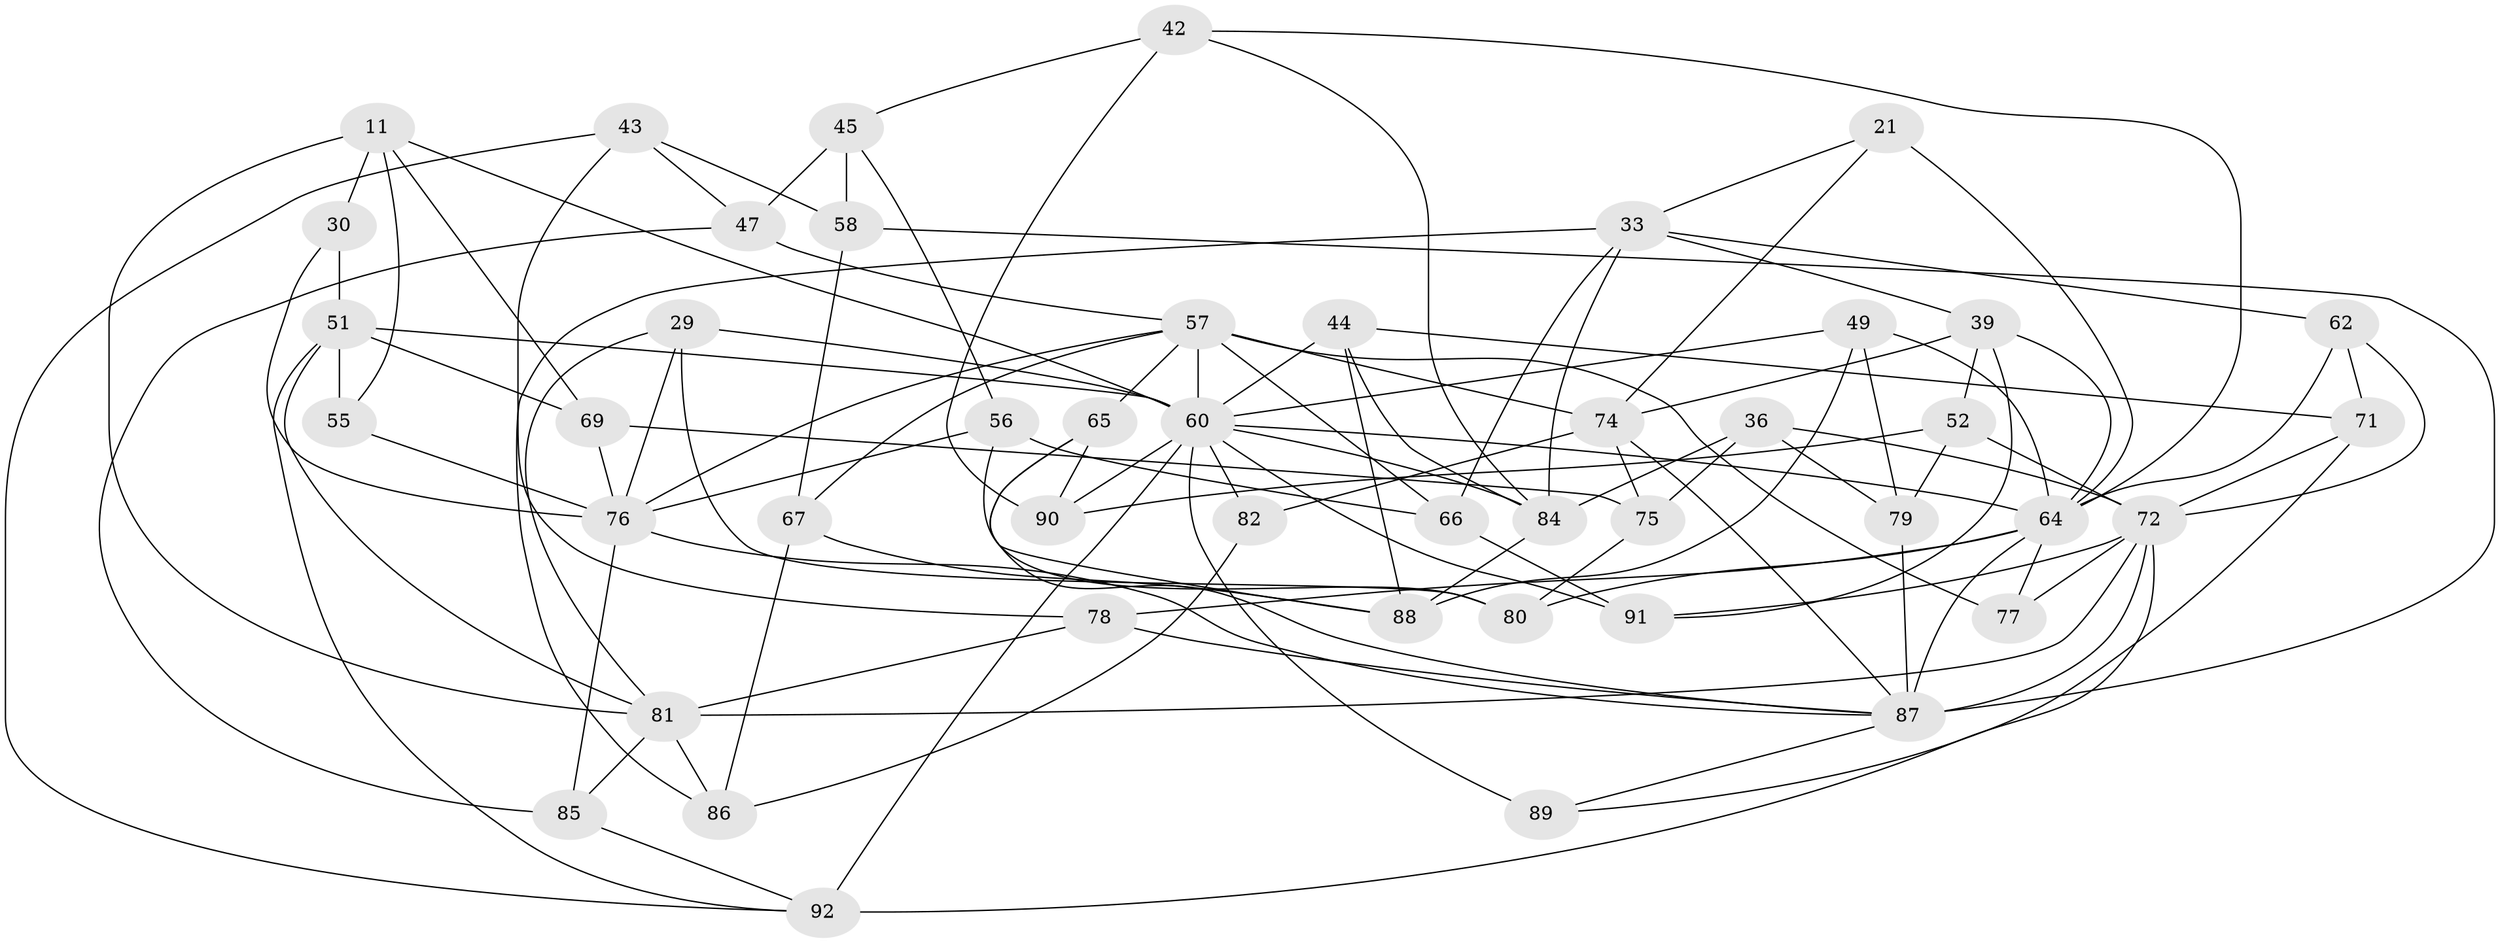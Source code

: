 // original degree distribution, {4: 1.0}
// Generated by graph-tools (version 1.1) at 2025/57/03/09/25 04:57:41]
// undirected, 46 vertices, 113 edges
graph export_dot {
graph [start="1"]
  node [color=gray90,style=filled];
  11 [super="+3"];
  21;
  29;
  30;
  33 [super="+18"];
  36;
  39 [super="+34"];
  42;
  43;
  44 [super="+17"];
  45;
  47;
  49;
  51 [super="+7+25"];
  52;
  55;
  56;
  57 [super="+8+37+50"];
  58;
  60 [super="+10+32+15+27"];
  62;
  64 [super="+41+46"];
  65;
  66;
  67;
  69;
  71 [super="+68"];
  72 [super="+6+28+54"];
  74 [super="+73"];
  75;
  76 [super="+35"];
  77 [super="+59"];
  78 [super="+70"];
  79;
  80;
  81 [super="+48"];
  82;
  84 [super="+26"];
  85;
  86;
  87 [super="+83"];
  88 [super="+31"];
  89 [super="+61"];
  90;
  91;
  92 [super="+19"];
  11 -- 81;
  11 -- 30 [weight=2];
  11 -- 69;
  11 -- 55;
  11 -- 60;
  21 -- 64 [weight=2];
  21 -- 74;
  21 -- 33;
  29 -- 76;
  29 -- 80;
  29 -- 81;
  29 -- 60;
  30 -- 51;
  30 -- 76;
  33 -- 86;
  33 -- 62;
  33 -- 39;
  33 -- 66;
  33 -- 84;
  36 -- 79;
  36 -- 75;
  36 -- 72;
  36 -- 84;
  39 -- 52;
  39 -- 64 [weight=2];
  39 -- 91;
  39 -- 74;
  42 -- 90;
  42 -- 84;
  42 -- 45;
  42 -- 64;
  43 -- 47;
  43 -- 58;
  43 -- 92;
  43 -- 78;
  44 -- 71 [weight=2];
  44 -- 88 [weight=2];
  44 -- 60;
  44 -- 84;
  45 -- 56;
  45 -- 58;
  45 -- 47;
  47 -- 85;
  47 -- 57;
  49 -- 79;
  49 -- 60;
  49 -- 88;
  49 -- 64;
  51 -- 69;
  51 -- 55 [weight=2];
  51 -- 60 [weight=2];
  51 -- 81;
  51 -- 92;
  52 -- 79;
  52 -- 90;
  52 -- 72;
  55 -- 76;
  56 -- 80;
  56 -- 66;
  56 -- 76;
  57 -- 65;
  57 -- 66;
  57 -- 77 [weight=2];
  57 -- 67;
  57 -- 60 [weight=2];
  57 -- 74;
  57 -- 76;
  58 -- 67;
  58 -- 87;
  60 -- 90;
  60 -- 82 [weight=2];
  60 -- 91;
  60 -- 89 [weight=3];
  60 -- 64;
  60 -- 92;
  60 -- 84;
  62 -- 71;
  62 -- 72;
  62 -- 64;
  64 -- 78 [weight=2];
  64 -- 77 [weight=3];
  64 -- 87 [weight=4];
  64 -- 80;
  65 -- 90;
  65 -- 88;
  65 -- 87;
  66 -- 91;
  67 -- 86;
  67 -- 88;
  69 -- 75;
  69 -- 76;
  71 -- 89 [weight=2];
  71 -- 72;
  72 -- 87 [weight=3];
  72 -- 91;
  72 -- 92 [weight=2];
  72 -- 81;
  72 -- 77;
  74 -- 82;
  74 -- 75;
  74 -- 87 [weight=3];
  75 -- 80;
  76 -- 87;
  76 -- 85;
  78 -- 81 [weight=2];
  78 -- 87;
  79 -- 87;
  81 -- 86;
  81 -- 85;
  82 -- 86;
  84 -- 88;
  85 -- 92;
  87 -- 89;
}
